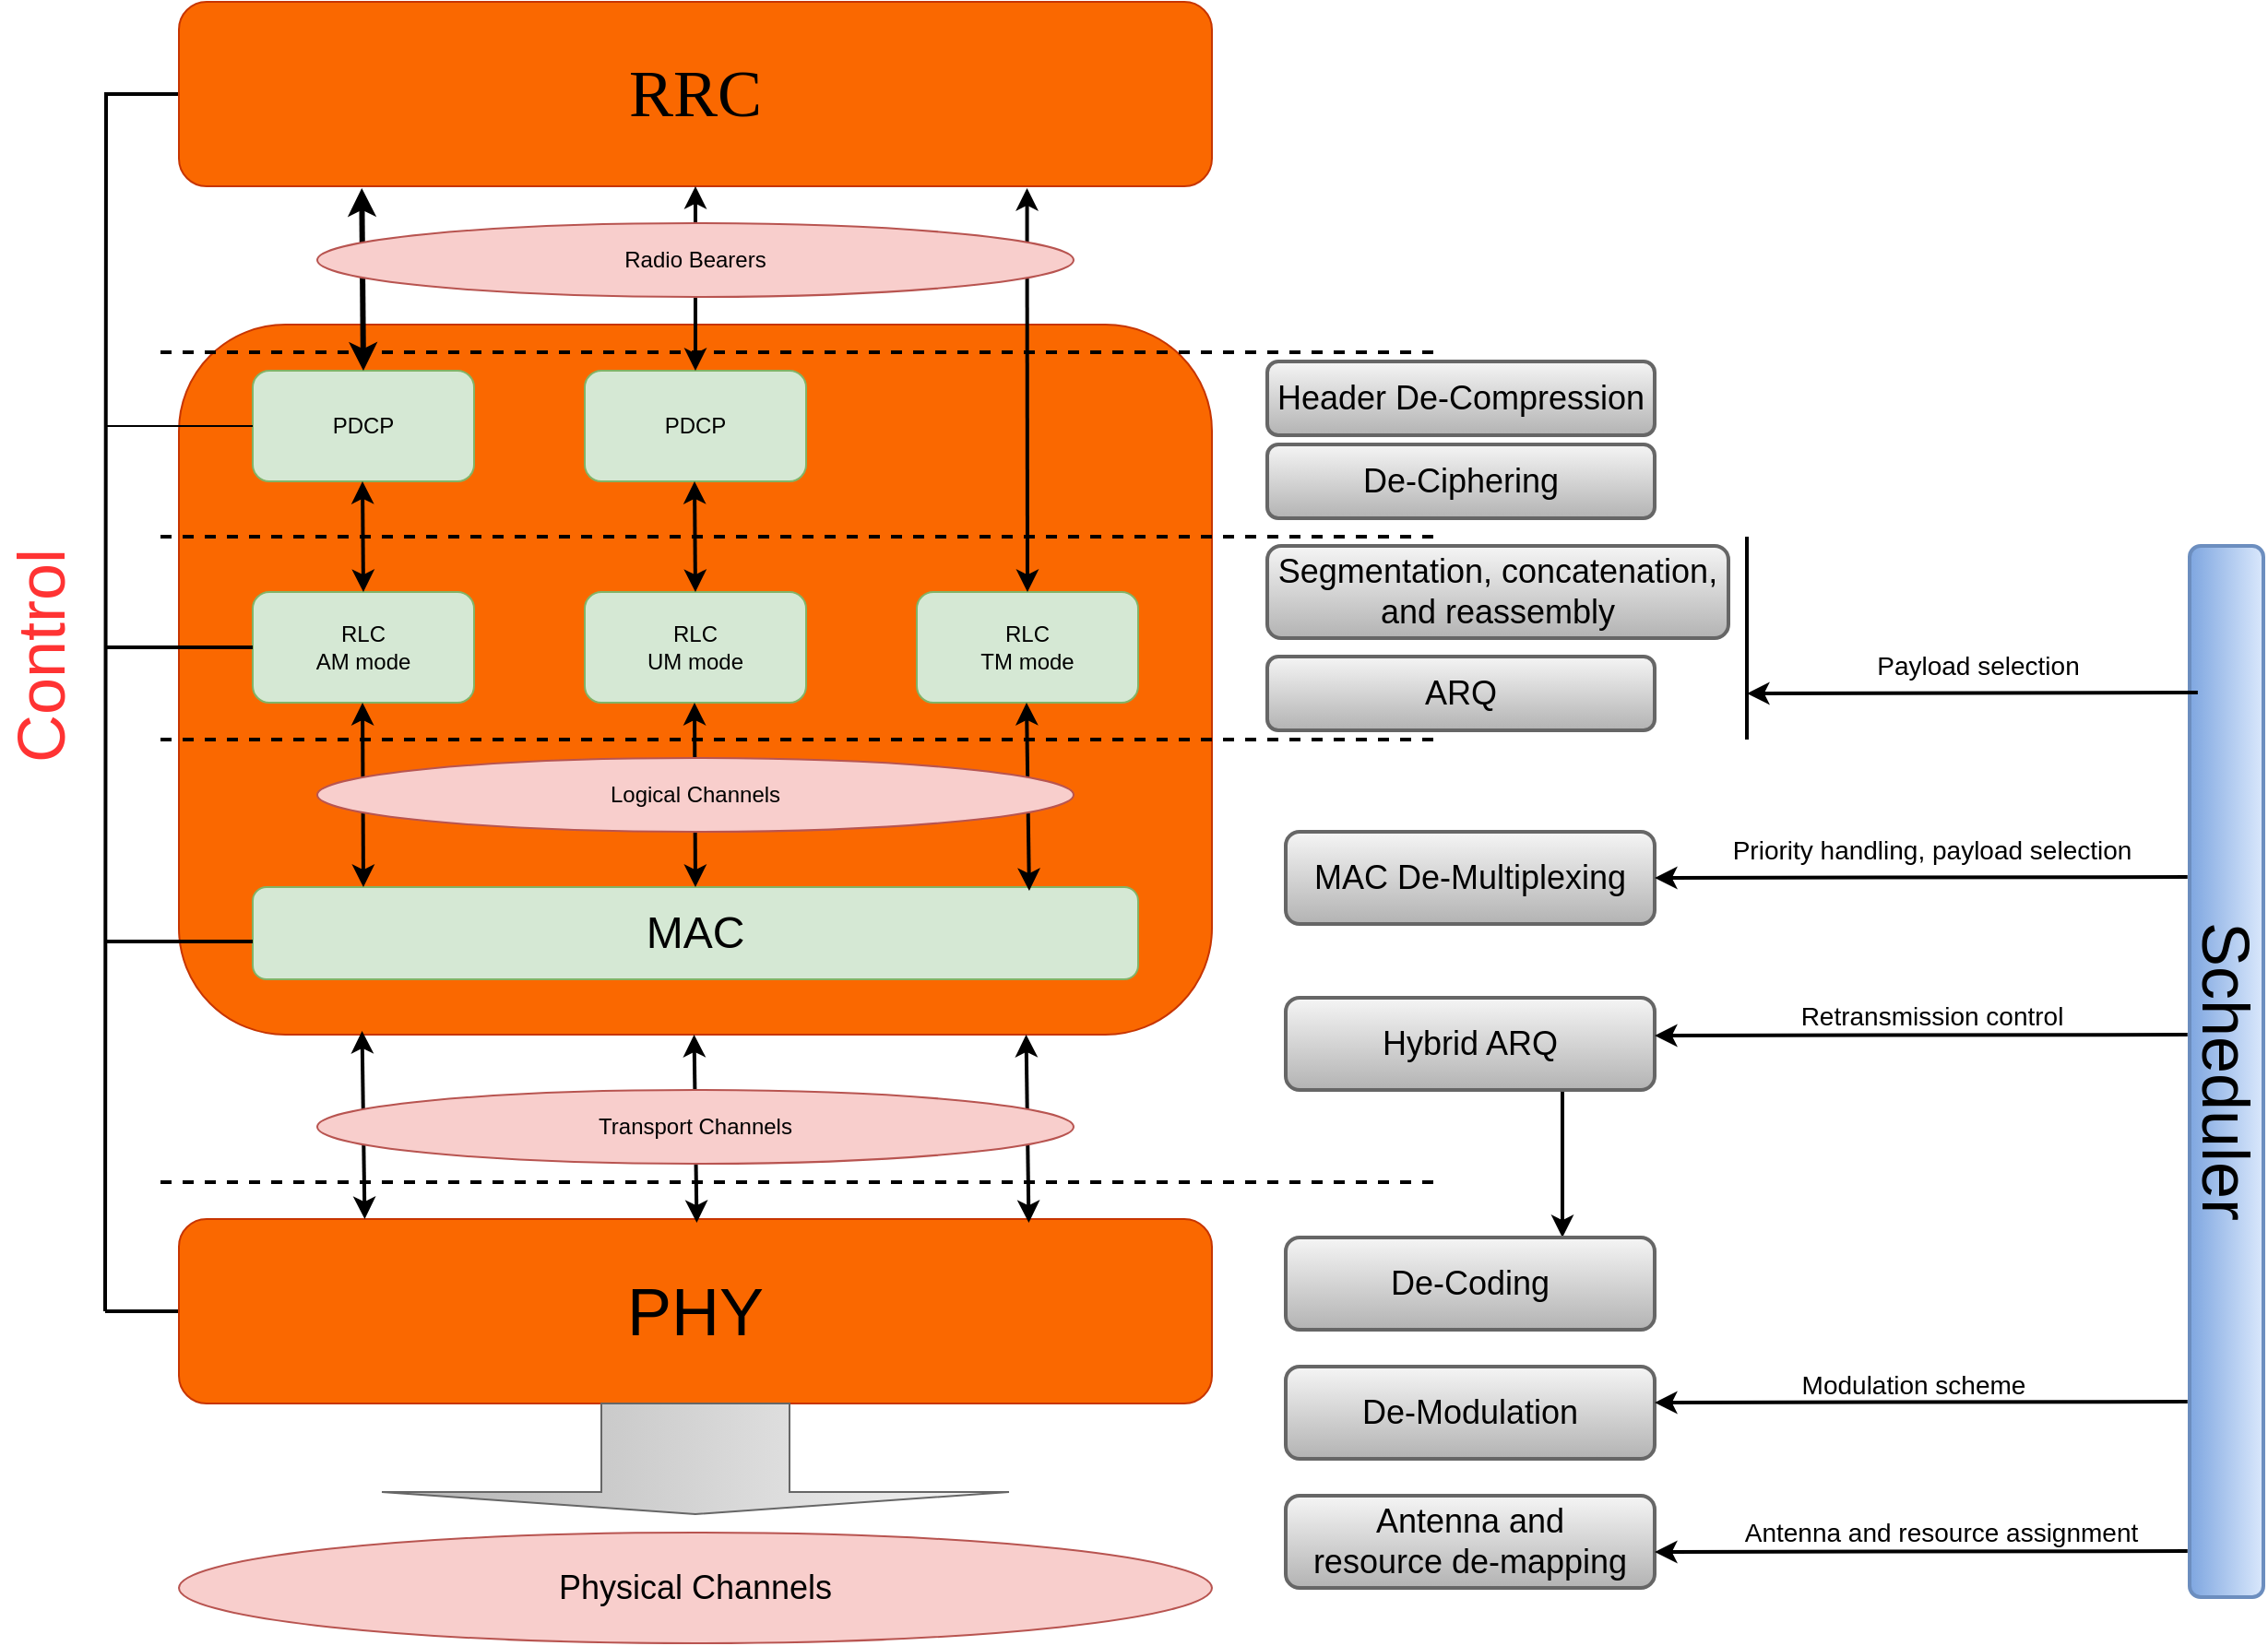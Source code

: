 <mxfile version="14.9.2" type="github">
  <diagram id="WNzPgkNoDhFqxfdUoyQ3" name="Page-1">
    <mxGraphModel dx="1846" dy="566" grid="1" gridSize="10" guides="1" tooltips="1" connect="1" arrows="1" fold="1" page="1" pageScale="1" pageWidth="827" pageHeight="1169" math="0" shadow="0">
      <root>
        <mxCell id="0" />
        <mxCell id="1" parent="0" />
        <mxCell id="9uNhV3Xzrq2RpohX5z5X-8" value="&lt;span style=&quot;color: rgb(0 , 0 , 0) ; font-size: 18px&quot;&gt;Segmentation, concatenation,&lt;/span&gt;&lt;br style=&quot;color: rgb(0 , 0 , 0) ; font-size: 18px&quot;&gt;&lt;span style=&quot;color: rgb(0 , 0 , 0) ; font-size: 18px&quot;&gt;and reassembly&lt;/span&gt;" style="rounded=1;whiteSpace=wrap;html=1;shadow=0;strokeColor=#666666;strokeWidth=2;fillColor=#f5f5f5;gradientColor=#b3b3b3;" vertex="1" parent="1">
          <mxGeometry x="630" y="375" width="250" height="50" as="geometry" />
        </mxCell>
        <mxCell id="9uNhV3Xzrq2RpohX5z5X-7" value="&lt;span style=&quot;color: rgb(0 , 0 , 0) ; font-size: 18px&quot;&gt;Header De-Compression&lt;/span&gt;" style="rounded=1;whiteSpace=wrap;html=1;shadow=0;strokeColor=#666666;strokeWidth=2;fillColor=#f5f5f5;gradientColor=#b3b3b3;" vertex="1" parent="1">
          <mxGeometry x="630" y="275" width="210" height="40" as="geometry" />
        </mxCell>
        <mxCell id="FNjcDVKvJcf4eNk8s64a-47" value="" style="rounded=1;whiteSpace=wrap;html=1;shadow=0;fillColor=#fa6800;strokeColor=#C73500;fontColor=#000000;" parent="1" vertex="1">
          <mxGeometry x="40" y="255" width="560" height="385" as="geometry" />
        </mxCell>
        <mxCell id="FNjcDVKvJcf4eNk8s64a-27" value="PDCP" style="rounded=1;whiteSpace=wrap;html=1;fillColor=#d5e8d4;strokeColor=#82b366;" parent="1" vertex="1">
          <mxGeometry x="80" y="280" width="120" height="60" as="geometry" />
        </mxCell>
        <mxCell id="FNjcDVKvJcf4eNk8s64a-69" style="edgeStyle=none;rounded=0;orthogonalLoop=1;jettySize=auto;html=1;exitX=0;exitY=0.5;exitDx=0;exitDy=0;endArrow=none;endFill=0;strokeWidth=2;" parent="1" source="FNjcDVKvJcf4eNk8s64a-28" edge="1">
          <mxGeometry relative="1" as="geometry">
            <mxPoint y="790" as="targetPoint" />
          </mxGeometry>
        </mxCell>
        <mxCell id="FNjcDVKvJcf4eNk8s64a-28" value="&lt;font style=&quot;font-size: 36px&quot;&gt;PHY&lt;/font&gt;" style="rounded=1;whiteSpace=wrap;html=1;fillColor=#fa6800;strokeColor=#C73500;fontColor=#000000;" parent="1" vertex="1">
          <mxGeometry x="40" y="740" width="560" height="100" as="geometry" />
        </mxCell>
        <mxCell id="FNjcDVKvJcf4eNk8s64a-29" value="PDCP" style="rounded=1;whiteSpace=wrap;html=1;fillColor=#d5e8d4;strokeColor=#82b366;" parent="1" vertex="1">
          <mxGeometry x="260" y="280" width="120" height="60" as="geometry" />
        </mxCell>
        <mxCell id="FNjcDVKvJcf4eNk8s64a-31" value="RLC&lt;br&gt;AM mode" style="rounded=1;whiteSpace=wrap;html=1;fillColor=#d5e8d4;strokeColor=#82b366;" parent="1" vertex="1">
          <mxGeometry x="80" y="400" width="120" height="60" as="geometry" />
        </mxCell>
        <mxCell id="FNjcDVKvJcf4eNk8s64a-32" value="RLC&lt;br&gt;UM mode" style="rounded=1;whiteSpace=wrap;html=1;fillColor=#d5e8d4;strokeColor=#82b366;" parent="1" vertex="1">
          <mxGeometry x="260" y="400" width="120" height="60" as="geometry" />
        </mxCell>
        <mxCell id="FNjcDVKvJcf4eNk8s64a-33" value="RLC&lt;br&gt;TM mode" style="rounded=1;whiteSpace=wrap;html=1;fillColor=#d5e8d4;strokeColor=#82b366;" parent="1" vertex="1">
          <mxGeometry x="440" y="400" width="120" height="60" as="geometry" />
        </mxCell>
        <mxCell id="FNjcDVKvJcf4eNk8s64a-68" style="edgeStyle=orthogonalEdgeStyle;rounded=0;orthogonalLoop=1;jettySize=auto;html=1;exitX=0;exitY=0.5;exitDx=0;exitDy=0;endArrow=none;endFill=0;strokeWidth=2;jumpSize=6;" parent="1" source="FNjcDVKvJcf4eNk8s64a-34" edge="1">
          <mxGeometry relative="1" as="geometry">
            <mxPoint y="790" as="targetPoint" />
          </mxGeometry>
        </mxCell>
        <mxCell id="FNjcDVKvJcf4eNk8s64a-34" value="&lt;font face=&quot;Times New Roman&quot; style=&quot;font-size: 36px&quot;&gt;RRC&lt;/font&gt;" style="rounded=1;whiteSpace=wrap;html=1;fillColor=#fa6800;strokeColor=#C73500;fontColor=#000000;" parent="1" vertex="1">
          <mxGeometry x="40" y="80" width="560" height="100" as="geometry" />
        </mxCell>
        <mxCell id="FNjcDVKvJcf4eNk8s64a-42" value="" style="endArrow=classic;startArrow=classic;html=1;exitX=0.5;exitY=0;exitDx=0;exitDy=0;strokeWidth=2;entryX=0.821;entryY=1.01;entryDx=0;entryDy=0;entryPerimeter=0;" parent="1" source="FNjcDVKvJcf4eNk8s64a-33" target="FNjcDVKvJcf4eNk8s64a-34" edge="1">
          <mxGeometry width="50" height="50" relative="1" as="geometry">
            <mxPoint x="390" y="370" as="sourcePoint" />
            <mxPoint x="500" y="230" as="targetPoint" />
          </mxGeometry>
        </mxCell>
        <mxCell id="FNjcDVKvJcf4eNk8s64a-43" value="" style="endArrow=classic;startArrow=classic;html=1;strokeWidth=2;" parent="1" edge="1">
          <mxGeometry width="50" height="50" relative="1" as="geometry">
            <mxPoint x="320" y="280" as="sourcePoint" />
            <mxPoint x="320" y="180" as="targetPoint" />
          </mxGeometry>
        </mxCell>
        <mxCell id="FNjcDVKvJcf4eNk8s64a-44" value="" style="endArrow=classic;startArrow=classic;html=1;entryX=0.177;entryY=1.01;entryDx=0;entryDy=0;strokeWidth=3;entryPerimeter=0;" parent="1" target="FNjcDVKvJcf4eNk8s64a-34" edge="1">
          <mxGeometry width="50" height="50" relative="1" as="geometry">
            <mxPoint x="140" y="280" as="sourcePoint" />
            <mxPoint x="139.5" y="220" as="targetPoint" />
          </mxGeometry>
        </mxCell>
        <mxCell id="FNjcDVKvJcf4eNk8s64a-45" value="" style="endArrow=classic;startArrow=classic;html=1;entryX=0.75;entryY=1;entryDx=0;entryDy=0;strokeWidth=2;" parent="1" edge="1">
          <mxGeometry width="50" height="50" relative="1" as="geometry">
            <mxPoint x="140" y="400" as="sourcePoint" />
            <mxPoint x="139.5" y="340" as="targetPoint" />
          </mxGeometry>
        </mxCell>
        <mxCell id="FNjcDVKvJcf4eNk8s64a-46" value="" style="endArrow=classic;startArrow=classic;html=1;entryX=0.75;entryY=1;entryDx=0;entryDy=0;strokeWidth=2;" parent="1" edge="1">
          <mxGeometry width="50" height="50" relative="1" as="geometry">
            <mxPoint x="320" y="400" as="sourcePoint" />
            <mxPoint x="319.5" y="340" as="targetPoint" />
          </mxGeometry>
        </mxCell>
        <mxCell id="FNjcDVKvJcf4eNk8s64a-49" value="&lt;font style=&quot;font-size: 24px&quot;&gt;MAC&lt;/font&gt;" style="rounded=1;whiteSpace=wrap;html=1;fillColor=#d5e8d4;strokeColor=#82b366;" parent="1" vertex="1">
          <mxGeometry x="80" y="560" width="480" height="50" as="geometry" />
        </mxCell>
        <mxCell id="FNjcDVKvJcf4eNk8s64a-50" value="" style="endArrow=classic;startArrow=classic;html=1;entryX=0.496;entryY=1;entryDx=0;entryDy=0;strokeWidth=2;entryPerimeter=0;" parent="1" target="FNjcDVKvJcf4eNk8s64a-31" edge="1">
          <mxGeometry width="50" height="50" relative="1" as="geometry">
            <mxPoint x="140" y="560" as="sourcePoint" />
            <mxPoint x="139.5" y="500" as="targetPoint" />
          </mxGeometry>
        </mxCell>
        <mxCell id="FNjcDVKvJcf4eNk8s64a-51" value="" style="endArrow=classic;startArrow=classic;html=1;entryX=0.75;entryY=1;entryDx=0;entryDy=0;strokeWidth=2;exitX=0.5;exitY=0;exitDx=0;exitDy=0;" parent="1" source="FNjcDVKvJcf4eNk8s64a-49" edge="1">
          <mxGeometry width="50" height="50" relative="1" as="geometry">
            <mxPoint x="320" y="520" as="sourcePoint" />
            <mxPoint x="319.5" y="460" as="targetPoint" />
          </mxGeometry>
        </mxCell>
        <mxCell id="FNjcDVKvJcf4eNk8s64a-52" value="" style="endArrow=classic;startArrow=classic;html=1;entryX=0.75;entryY=1;entryDx=0;entryDy=0;strokeWidth=2;exitX=0.877;exitY=0.04;exitDx=0;exitDy=0;exitPerimeter=0;" parent="1" source="FNjcDVKvJcf4eNk8s64a-49" edge="1">
          <mxGeometry width="50" height="50" relative="1" as="geometry">
            <mxPoint x="500" y="520" as="sourcePoint" />
            <mxPoint x="499.5" y="460" as="targetPoint" />
          </mxGeometry>
        </mxCell>
        <mxCell id="FNjcDVKvJcf4eNk8s64a-55" value="Logical Channels" style="ellipse;whiteSpace=wrap;html=1;shadow=0;fillColor=#f8cecc;strokeColor=#b85450;" parent="1" vertex="1">
          <mxGeometry x="115" y="490" width="410" height="40" as="geometry" />
        </mxCell>
        <mxCell id="FNjcDVKvJcf4eNk8s64a-56" value="" style="endArrow=classic;startArrow=classic;html=1;entryX=0.75;entryY=1;entryDx=0;entryDy=0;strokeWidth=2;exitX=0.877;exitY=0.04;exitDx=0;exitDy=0;exitPerimeter=0;" parent="1" edge="1">
          <mxGeometry width="50" height="50" relative="1" as="geometry">
            <mxPoint x="500.73" y="742" as="sourcePoint" />
            <mxPoint x="499.27" y="640" as="targetPoint" />
          </mxGeometry>
        </mxCell>
        <mxCell id="FNjcDVKvJcf4eNk8s64a-57" value="" style="endArrow=classic;startArrow=classic;html=1;entryX=0.75;entryY=1;entryDx=0;entryDy=0;strokeWidth=2;exitX=0.877;exitY=0.04;exitDx=0;exitDy=0;exitPerimeter=0;" parent="1" edge="1">
          <mxGeometry width="50" height="50" relative="1" as="geometry">
            <mxPoint x="320.73" y="742" as="sourcePoint" />
            <mxPoint x="319.27" y="640" as="targetPoint" />
          </mxGeometry>
        </mxCell>
        <mxCell id="FNjcDVKvJcf4eNk8s64a-58" value="" style="endArrow=classic;startArrow=classic;html=1;entryX=0.75;entryY=1;entryDx=0;entryDy=0;strokeWidth=2;exitX=0.877;exitY=0.04;exitDx=0;exitDy=0;exitPerimeter=0;" parent="1" edge="1">
          <mxGeometry width="50" height="50" relative="1" as="geometry">
            <mxPoint x="140.73" y="740" as="sourcePoint" />
            <mxPoint x="139.27" y="638" as="targetPoint" />
          </mxGeometry>
        </mxCell>
        <mxCell id="FNjcDVKvJcf4eNk8s64a-59" value="Transport Channels" style="ellipse;whiteSpace=wrap;html=1;shadow=0;fillColor=#f8cecc;strokeColor=#b85450;" parent="1" vertex="1">
          <mxGeometry x="115" y="670" width="410" height="40" as="geometry" />
        </mxCell>
        <mxCell id="FNjcDVKvJcf4eNk8s64a-60" value="" style="endArrow=none;dashed=1;html=1;strokeWidth=2;" parent="1" edge="1">
          <mxGeometry width="50" height="50" relative="1" as="geometry">
            <mxPoint x="30" y="270" as="sourcePoint" />
            <mxPoint x="720" y="270" as="targetPoint" />
          </mxGeometry>
        </mxCell>
        <mxCell id="FNjcDVKvJcf4eNk8s64a-61" value="" style="endArrow=none;dashed=1;html=1;strokeWidth=2;" parent="1" edge="1">
          <mxGeometry width="50" height="50" relative="1" as="geometry">
            <mxPoint x="30" y="370" as="sourcePoint" />
            <mxPoint x="720" y="370" as="targetPoint" />
          </mxGeometry>
        </mxCell>
        <mxCell id="FNjcDVKvJcf4eNk8s64a-62" value="" style="endArrow=none;dashed=1;html=1;strokeWidth=2;" parent="1" edge="1">
          <mxGeometry width="50" height="50" relative="1" as="geometry">
            <mxPoint x="30" y="480" as="sourcePoint" />
            <mxPoint x="720" y="480" as="targetPoint" />
          </mxGeometry>
        </mxCell>
        <mxCell id="FNjcDVKvJcf4eNk8s64a-63" value="" style="endArrow=none;dashed=1;html=1;strokeWidth=2;" parent="1" edge="1">
          <mxGeometry width="50" height="50" relative="1" as="geometry">
            <mxPoint x="30" y="720" as="sourcePoint" />
            <mxPoint x="720" y="720" as="targetPoint" />
          </mxGeometry>
        </mxCell>
        <mxCell id="FNjcDVKvJcf4eNk8s64a-65" value="" style="shape=singleArrow;direction=south;whiteSpace=wrap;html=1;shadow=0;gradientColor=#b3b3b3;fillColor=#f5f5f5;strokeColor=#666666;" parent="1" vertex="1">
          <mxGeometry x="150" y="840" width="340" height="60" as="geometry" />
        </mxCell>
        <mxCell id="FNjcDVKvJcf4eNk8s64a-66" value="&lt;font style=&quot;font-size: 18px&quot;&gt;Physical Channels&lt;/font&gt;" style="ellipse;whiteSpace=wrap;html=1;shadow=0;fillColor=#f8cecc;strokeColor=#b85450;" parent="1" vertex="1">
          <mxGeometry x="40" y="910" width="560" height="60" as="geometry" />
        </mxCell>
        <mxCell id="FNjcDVKvJcf4eNk8s64a-67" value="Radio Bearers" style="ellipse;whiteSpace=wrap;html=1;shadow=0;fillColor=#f8cecc;strokeColor=#b85450;" parent="1" vertex="1">
          <mxGeometry x="115" y="200" width="410" height="40" as="geometry" />
        </mxCell>
        <mxCell id="FNjcDVKvJcf4eNk8s64a-70" value="" style="line;strokeWidth=1;html=1;perimeter=backbonePerimeter;points=[];outlineConnect=0;shadow=0;" parent="1" vertex="1">
          <mxGeometry y="305" width="80" height="10" as="geometry" />
        </mxCell>
        <mxCell id="FNjcDVKvJcf4eNk8s64a-71" value="" style="line;strokeWidth=2;html=1;perimeter=backbonePerimeter;points=[];outlineConnect=0;shadow=0;" parent="1" vertex="1">
          <mxGeometry y="425" width="80" height="10" as="geometry" />
        </mxCell>
        <mxCell id="FNjcDVKvJcf4eNk8s64a-72" value="" style="line;strokeWidth=2;html=1;perimeter=backbonePerimeter;points=[];outlineConnect=0;shadow=0;" parent="1" vertex="1">
          <mxGeometry y="584.5" width="80" height="10" as="geometry" />
        </mxCell>
        <mxCell id="9uNhV3Xzrq2RpohX5z5X-2" value="&lt;font style=&quot;font-size: 36px&quot; color=&quot;#ff3333&quot;&gt;Control&lt;/font&gt;" style="text;html=1;align=center;verticalAlign=middle;resizable=0;points=[];autosize=1;strokeColor=none;rotation=270;" vertex="1" parent="1">
          <mxGeometry x="-100" y="420" width="130" height="30" as="geometry" />
        </mxCell>
        <mxCell id="9uNhV3Xzrq2RpohX5z5X-9" value="&lt;span style=&quot;color: rgb(0 , 0 , 0) ; font-size: 18px&quot;&gt;De-Ciphering&lt;/span&gt;" style="rounded=1;whiteSpace=wrap;html=1;shadow=0;strokeColor=#666666;strokeWidth=2;fillColor=#f5f5f5;gradientColor=#b3b3b3;" vertex="1" parent="1">
          <mxGeometry x="630" y="320" width="210" height="40" as="geometry" />
        </mxCell>
        <mxCell id="9uNhV3Xzrq2RpohX5z5X-10" value="&lt;span style=&quot;font-size: 18px&quot;&gt;ARQ&lt;/span&gt;" style="rounded=1;whiteSpace=wrap;html=1;shadow=0;strokeColor=#666666;strokeWidth=2;fillColor=#f5f5f5;gradientColor=#b3b3b3;" vertex="1" parent="1">
          <mxGeometry x="630" y="435" width="210" height="40" as="geometry" />
        </mxCell>
        <mxCell id="9uNhV3Xzrq2RpohX5z5X-11" value="&lt;font style=&quot;font-size: 18px&quot;&gt;MAC De-Multiplexing&lt;/font&gt;" style="rounded=1;whiteSpace=wrap;html=1;shadow=0;strokeColor=#666666;strokeWidth=2;gradientColor=#b3b3b3;fillColor=#f5f5f5;" vertex="1" parent="1">
          <mxGeometry x="640" y="530" width="200" height="50" as="geometry" />
        </mxCell>
        <mxCell id="9uNhV3Xzrq2RpohX5z5X-30" style="edgeStyle=none;rounded=0;jumpSize=6;orthogonalLoop=1;jettySize=auto;html=1;exitX=0.75;exitY=1;exitDx=0;exitDy=0;entryX=0.75;entryY=0;entryDx=0;entryDy=0;endArrow=classic;endFill=1;strokeWidth=2;" edge="1" parent="1" source="9uNhV3Xzrq2RpohX5z5X-12" target="9uNhV3Xzrq2RpohX5z5X-13">
          <mxGeometry relative="1" as="geometry" />
        </mxCell>
        <mxCell id="9uNhV3Xzrq2RpohX5z5X-12" value="&lt;span style=&quot;font-size: 18px&quot;&gt;Hybrid ARQ&lt;/span&gt;" style="rounded=1;whiteSpace=wrap;html=1;shadow=0;strokeColor=#666666;strokeWidth=2;gradientColor=#b3b3b3;fillColor=#f5f5f5;" vertex="1" parent="1">
          <mxGeometry x="640" y="620" width="200" height="50" as="geometry" />
        </mxCell>
        <mxCell id="9uNhV3Xzrq2RpohX5z5X-13" value="&lt;span style=&quot;font-size: 18px&quot;&gt;De-Coding&lt;/span&gt;" style="rounded=1;whiteSpace=wrap;html=1;shadow=0;strokeColor=#666666;strokeWidth=2;gradientColor=#b3b3b3;fillColor=#f5f5f5;" vertex="1" parent="1">
          <mxGeometry x="640" y="750" width="200" height="50" as="geometry" />
        </mxCell>
        <mxCell id="9uNhV3Xzrq2RpohX5z5X-14" value="&lt;span style=&quot;font-size: 18px&quot;&gt;De-Modulation&lt;/span&gt;" style="rounded=1;whiteSpace=wrap;html=1;shadow=0;strokeColor=#666666;strokeWidth=2;gradientColor=#b3b3b3;fillColor=#f5f5f5;" vertex="1" parent="1">
          <mxGeometry x="640" y="820" width="200" height="50" as="geometry" />
        </mxCell>
        <mxCell id="9uNhV3Xzrq2RpohX5z5X-15" value="&lt;div&gt;&lt;span style=&quot;font-size: 18px&quot;&gt;Antenna and&lt;/span&gt;&lt;/div&gt;&lt;div&gt;&lt;span style=&quot;font-size: 18px&quot;&gt;resource de-mapping&lt;/span&gt;&lt;/div&gt;" style="rounded=1;whiteSpace=wrap;html=1;shadow=0;strokeColor=#666666;strokeWidth=2;gradientColor=#b3b3b3;fillColor=#f5f5f5;" vertex="1" parent="1">
          <mxGeometry x="640" y="890" width="200" height="50" as="geometry" />
        </mxCell>
        <mxCell id="9uNhV3Xzrq2RpohX5z5X-17" value="&lt;font style=&quot;font-size: 36px&quot;&gt;Scheduler&lt;/font&gt;" style="rounded=1;whiteSpace=wrap;html=1;shadow=0;strokeColor=#6c8ebf;strokeWidth=2;rotation=90;gradientColor=#7ea6e0;fillColor=#dae8fc;" vertex="1" parent="1">
          <mxGeometry x="865" y="640" width="570" height="40" as="geometry" />
        </mxCell>
        <mxCell id="9uNhV3Xzrq2RpohX5z5X-19" value="" style="endArrow=classic;html=1;strokeWidth=2;exitX=0.042;exitY=1.028;exitDx=0;exitDy=0;exitPerimeter=0;" edge="1" parent="1">
          <mxGeometry width="50" height="50" relative="1" as="geometry">
            <mxPoint x="1134.44" y="454.5" as="sourcePoint" />
            <mxPoint x="890" y="455" as="targetPoint" />
          </mxGeometry>
        </mxCell>
        <mxCell id="9uNhV3Xzrq2RpohX5z5X-20" value="" style="endArrow=classic;html=1;strokeWidth=2;exitX=0.042;exitY=1.028;exitDx=0;exitDy=0;exitPerimeter=0;entryX=1;entryY=0.5;entryDx=0;entryDy=0;" edge="1" parent="1">
          <mxGeometry width="50" height="50" relative="1" as="geometry">
            <mxPoint x="1128.88" y="554.5" as="sourcePoint" />
            <mxPoint x="840" y="555.03" as="targetPoint" />
          </mxGeometry>
        </mxCell>
        <mxCell id="9uNhV3Xzrq2RpohX5z5X-21" value="" style="endArrow=classic;html=1;strokeWidth=2;exitX=0.042;exitY=1.028;exitDx=0;exitDy=0;exitPerimeter=0;entryX=1;entryY=0.5;entryDx=0;entryDy=0;" edge="1" parent="1">
          <mxGeometry width="50" height="50" relative="1" as="geometry">
            <mxPoint x="1128.88" y="640" as="sourcePoint" />
            <mxPoint x="840" y="640.53" as="targetPoint" />
          </mxGeometry>
        </mxCell>
        <mxCell id="9uNhV3Xzrq2RpohX5z5X-23" value="" style="endArrow=classic;html=1;strokeWidth=2;exitX=0.042;exitY=1.028;exitDx=0;exitDy=0;exitPerimeter=0;entryX=1;entryY=0.5;entryDx=0;entryDy=0;" edge="1" parent="1">
          <mxGeometry width="50" height="50" relative="1" as="geometry">
            <mxPoint x="1128.88" y="839" as="sourcePoint" />
            <mxPoint x="840" y="839.53" as="targetPoint" />
          </mxGeometry>
        </mxCell>
        <mxCell id="9uNhV3Xzrq2RpohX5z5X-24" value="" style="endArrow=classic;html=1;strokeWidth=2;exitX=0.042;exitY=1.028;exitDx=0;exitDy=0;exitPerimeter=0;entryX=1;entryY=0.5;entryDx=0;entryDy=0;" edge="1" parent="1">
          <mxGeometry width="50" height="50" relative="1" as="geometry">
            <mxPoint x="1128.88" y="920" as="sourcePoint" />
            <mxPoint x="840" y="920.53" as="targetPoint" />
          </mxGeometry>
        </mxCell>
        <mxCell id="9uNhV3Xzrq2RpohX5z5X-25" value="&lt;font style=&quot;font-size: 14px&quot;&gt;Payload selection&lt;/font&gt;" style="text;html=1;align=center;verticalAlign=middle;resizable=0;points=[];autosize=1;strokeColor=none;" vertex="1" parent="1">
          <mxGeometry x="950" y="430" width="130" height="20" as="geometry" />
        </mxCell>
        <mxCell id="9uNhV3Xzrq2RpohX5z5X-26" value="&lt;font style=&quot;font-size: 14px&quot;&gt;Priority handling, payload selection&lt;/font&gt;" style="text;html=1;align=center;verticalAlign=middle;resizable=0;points=[];autosize=1;strokeColor=none;" vertex="1" parent="1">
          <mxGeometry x="875" y="530" width="230" height="20" as="geometry" />
        </mxCell>
        <mxCell id="9uNhV3Xzrq2RpohX5z5X-27" value="&lt;font style=&quot;font-size: 14px&quot;&gt;Retransmission control&lt;/font&gt;" style="text;html=1;align=center;verticalAlign=middle;resizable=0;points=[];autosize=1;strokeColor=none;" vertex="1" parent="1">
          <mxGeometry x="910" y="620" width="160" height="20" as="geometry" />
        </mxCell>
        <mxCell id="9uNhV3Xzrq2RpohX5z5X-29" value="" style="endArrow=none;html=1;strokeWidth=2;" edge="1" parent="1">
          <mxGeometry width="50" height="50" relative="1" as="geometry">
            <mxPoint x="890" y="480" as="sourcePoint" />
            <mxPoint x="890" y="370" as="targetPoint" />
          </mxGeometry>
        </mxCell>
        <mxCell id="9uNhV3Xzrq2RpohX5z5X-31" value="&lt;font style=&quot;font-size: 14px&quot;&gt;Modulation scheme&lt;/font&gt;" style="text;html=1;align=center;verticalAlign=middle;resizable=0;points=[];autosize=1;strokeColor=none;" vertex="1" parent="1">
          <mxGeometry x="910" y="820" width="140" height="20" as="geometry" />
        </mxCell>
        <mxCell id="9uNhV3Xzrq2RpohX5z5X-32" value="&lt;font style=&quot;font-size: 14px&quot;&gt;Antenna and resource assignment&lt;/font&gt;" style="text;html=1;align=center;verticalAlign=middle;resizable=0;points=[];autosize=1;strokeColor=none;" vertex="1" parent="1">
          <mxGeometry x="880" y="900" width="230" height="20" as="geometry" />
        </mxCell>
      </root>
    </mxGraphModel>
  </diagram>
</mxfile>

